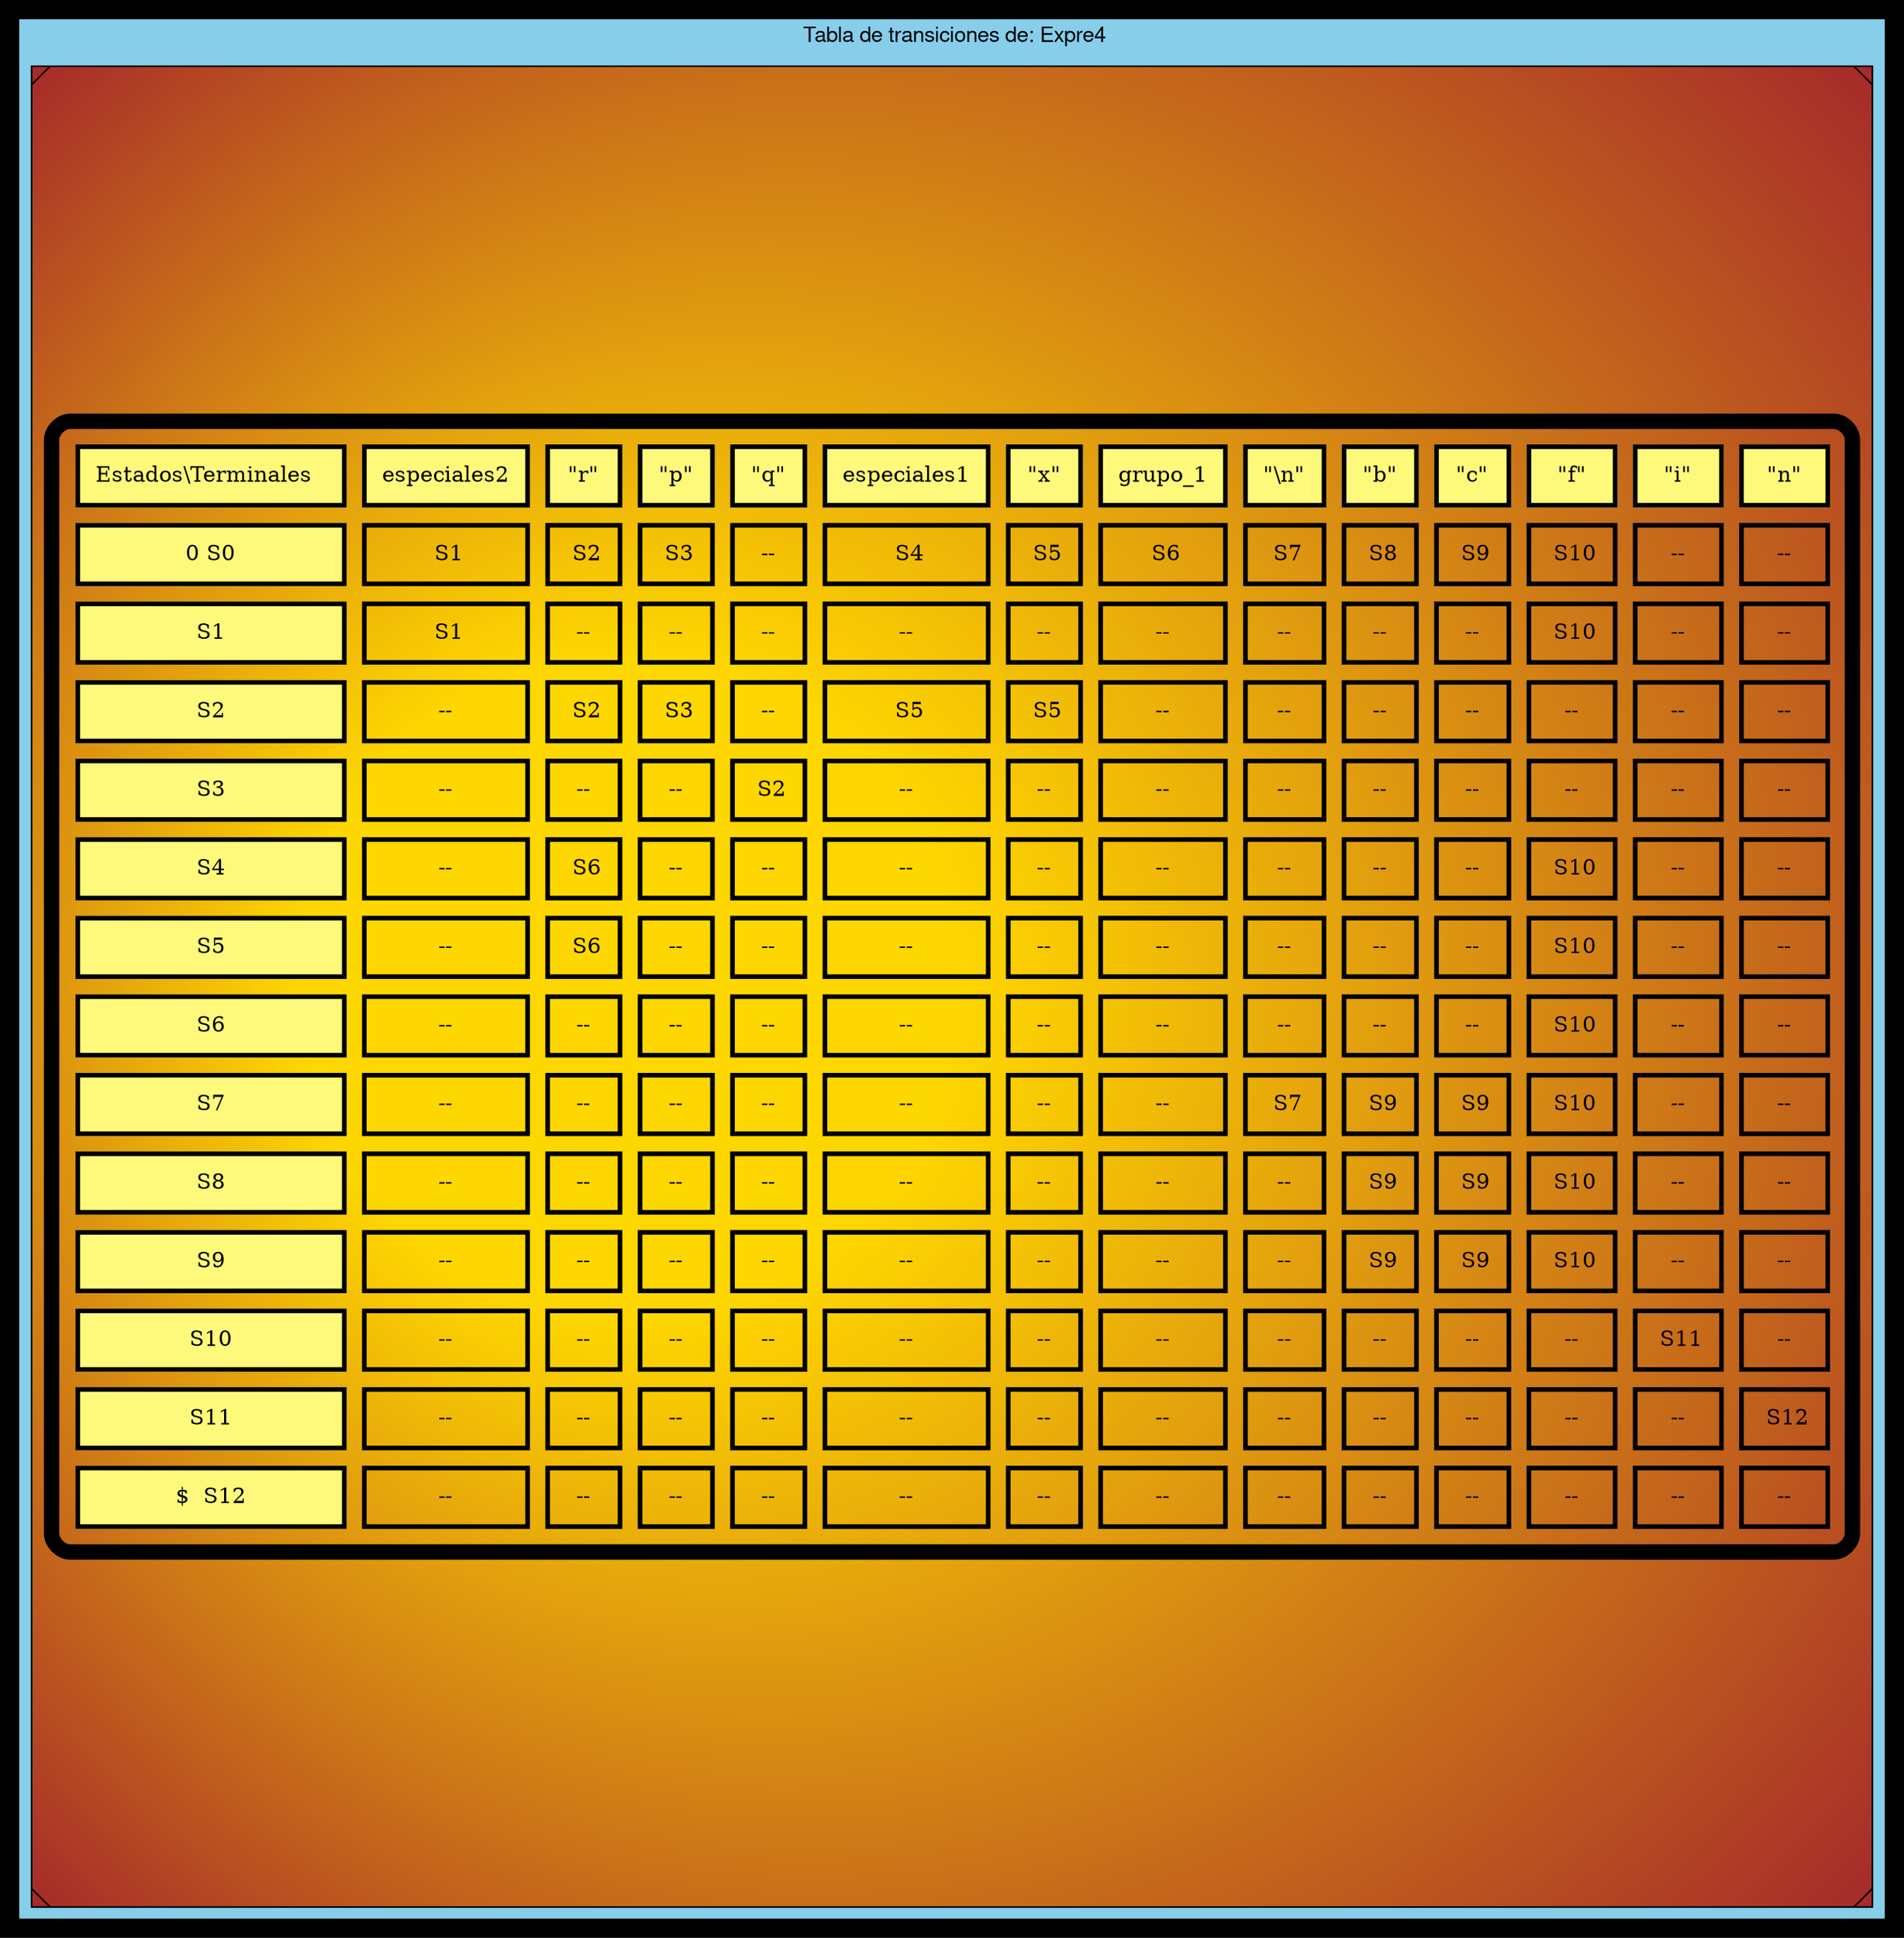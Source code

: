 digraph G { bgcolor="black"
   fontname="Helvetica,Arial,sans-serif"
  edge [fontname="Helvetica,Arial,sans-serif"]
  subgraph cluster1 {fillcolor="skyblue" style="filled"
  node [shape=Msquare fillcolor="gold:brown" style="radial" gradientangle=180]
  label = " Tabla de transiciones de: Expre4"
  a0 [label=<  
  <TABLE border="10" cellspacing="10" cellpadding="10" style="rounded" gradientangle="315">
  <TR>
      <TD border="3" bgcolor="#FFF97B">Estados\Terminales  </TD>
      <TD border="3" bgcolor="#FFF97B">especiales2</TD>
      <TD border="3" bgcolor="#FFF97B">"r"</TD>
      <TD border="3" bgcolor="#FFF97B">"p"</TD>
      <TD border="3" bgcolor="#FFF97B">"q"</TD>
      <TD border="3" bgcolor="#FFF97B">especiales1</TD>
      <TD border="3" bgcolor="#FFF97B">"x"</TD>
      <TD border="3" bgcolor="#FFF97B">grupo_1</TD>
      <TD border="3" bgcolor="#FFF97B">"\n"</TD>
      <TD border="3" bgcolor="#FFF97B">"b"</TD>
      <TD border="3" bgcolor="#FFF97B">"c"</TD>
      <TD border="3" bgcolor="#FFF97B">"f"</TD>
      <TD border="3" bgcolor="#FFF97B">"i"</TD>
      <TD border="3" bgcolor="#FFF97B">"n"</TD>
  </TR>
  <TR>
      <TD border="3" bgcolor="#FFF97B">0 S0</TD>
      <TD border="3" > S1</TD>
      <TD border="3" > S2</TD>
      <TD border="3" > S3</TD>
      <TD border="3" > -- </TD>
      <TD border="3" > S4</TD>
      <TD border="3" > S5</TD>
      <TD border="3" > S6</TD>
      <TD border="3" > S7</TD>
      <TD border="3" > S8</TD>
      <TD border="3" > S9</TD>
      <TD border="3" > S10</TD>
      <TD border="3" > -- </TD>
      <TD border="3" > -- </TD>
  </TR>
  <TR>
      <TD border="3" bgcolor="#FFF97B">S1</TD>
      <TD border="3" > S1</TD>
      <TD border="3" > -- </TD>
      <TD border="3" > -- </TD>
      <TD border="3" > -- </TD>
      <TD border="3" > -- </TD>
      <TD border="3" > -- </TD>
      <TD border="3" > -- </TD>
      <TD border="3" > -- </TD>
      <TD border="3" > -- </TD>
      <TD border="3" > -- </TD>
      <TD border="3" > S10</TD>
      <TD border="3" > -- </TD>
      <TD border="3" > -- </TD>
  </TR>
  <TR>
      <TD border="3" bgcolor="#FFF97B">S2</TD>
      <TD border="3" > -- </TD>
      <TD border="3" > S2</TD>
      <TD border="3" > S3</TD>
      <TD border="3" > -- </TD>
      <TD border="3" > S5</TD>
      <TD border="3" > S5</TD>
      <TD border="3" > -- </TD>
      <TD border="3" > -- </TD>
      <TD border="3" > -- </TD>
      <TD border="3" > -- </TD>
      <TD border="3" > -- </TD>
      <TD border="3" > -- </TD>
      <TD border="3" > -- </TD>
  </TR>
  <TR>
      <TD border="3" bgcolor="#FFF97B">S3</TD>
      <TD border="3" > -- </TD>
      <TD border="3" > -- </TD>
      <TD border="3" > -- </TD>
      <TD border="3" > S2</TD>
      <TD border="3" > -- </TD>
      <TD border="3" > -- </TD>
      <TD border="3" > -- </TD>
      <TD border="3" > -- </TD>
      <TD border="3" > -- </TD>
      <TD border="3" > -- </TD>
      <TD border="3" > -- </TD>
      <TD border="3" > -- </TD>
      <TD border="3" > -- </TD>
  </TR>
  <TR>
      <TD border="3" bgcolor="#FFF97B">S4</TD>
      <TD border="3" > -- </TD>
      <TD border="3" > S6</TD>
      <TD border="3" > -- </TD>
      <TD border="3" > -- </TD>
      <TD border="3" > -- </TD>
      <TD border="3" > -- </TD>
      <TD border="3" > -- </TD>
      <TD border="3" > -- </TD>
      <TD border="3" > -- </TD>
      <TD border="3" > -- </TD>
      <TD border="3" > S10</TD>
      <TD border="3" > -- </TD>
      <TD border="3" > -- </TD>
  </TR>
  <TR>
      <TD border="3" bgcolor="#FFF97B">S5</TD>
      <TD border="3" > -- </TD>
      <TD border="3" > S6</TD>
      <TD border="3" > -- </TD>
      <TD border="3" > -- </TD>
      <TD border="3" > -- </TD>
      <TD border="3" > -- </TD>
      <TD border="3" > -- </TD>
      <TD border="3" > -- </TD>
      <TD border="3" > -- </TD>
      <TD border="3" > -- </TD>
      <TD border="3" > S10</TD>
      <TD border="3" > -- </TD>
      <TD border="3" > -- </TD>
  </TR>
  <TR>
      <TD border="3" bgcolor="#FFF97B">S6</TD>
      <TD border="3" > -- </TD>
      <TD border="3" > -- </TD>
      <TD border="3" > -- </TD>
      <TD border="3" > -- </TD>
      <TD border="3" > -- </TD>
      <TD border="3" > -- </TD>
      <TD border="3" > -- </TD>
      <TD border="3" > -- </TD>
      <TD border="3" > -- </TD>
      <TD border="3" > -- </TD>
      <TD border="3" > S10</TD>
      <TD border="3" > -- </TD>
      <TD border="3" > -- </TD>
  </TR>
  <TR>
      <TD border="3" bgcolor="#FFF97B">S7</TD>
      <TD border="3" > -- </TD>
      <TD border="3" > -- </TD>
      <TD border="3" > -- </TD>
      <TD border="3" > -- </TD>
      <TD border="3" > -- </TD>
      <TD border="3" > -- </TD>
      <TD border="3" > -- </TD>
      <TD border="3" > S7</TD>
      <TD border="3" > S9</TD>
      <TD border="3" > S9</TD>
      <TD border="3" > S10</TD>
      <TD border="3" > -- </TD>
      <TD border="3" > -- </TD>
  </TR>
  <TR>
      <TD border="3" bgcolor="#FFF97B">S8</TD>
      <TD border="3" > -- </TD>
      <TD border="3" > -- </TD>
      <TD border="3" > -- </TD>
      <TD border="3" > -- </TD>
      <TD border="3" > -- </TD>
      <TD border="3" > -- </TD>
      <TD border="3" > -- </TD>
      <TD border="3" > -- </TD>
      <TD border="3" > S9</TD>
      <TD border="3" > S9</TD>
      <TD border="3" > S10</TD>
      <TD border="3" > -- </TD>
      <TD border="3" > -- </TD>
  </TR>
  <TR>
      <TD border="3" bgcolor="#FFF97B">S9</TD>
      <TD border="3" > -- </TD>
      <TD border="3" > -- </TD>
      <TD border="3" > -- </TD>
      <TD border="3" > -- </TD>
      <TD border="3" > -- </TD>
      <TD border="3" > -- </TD>
      <TD border="3" > -- </TD>
      <TD border="3" > -- </TD>
      <TD border="3" > S9</TD>
      <TD border="3" > S9</TD>
      <TD border="3" > S10</TD>
      <TD border="3" > -- </TD>
      <TD border="3" > -- </TD>
  </TR>
  <TR>
      <TD border="3" bgcolor="#FFF97B">S10</TD>
      <TD border="3" > -- </TD>
      <TD border="3" > -- </TD>
      <TD border="3" > -- </TD>
      <TD border="3" > -- </TD>
      <TD border="3" > -- </TD>
      <TD border="3" > -- </TD>
      <TD border="3" > -- </TD>
      <TD border="3" > -- </TD>
      <TD border="3" > -- </TD>
      <TD border="3" > -- </TD>
      <TD border="3" > -- </TD>
      <TD border="3" > S11</TD>
      <TD border="3" > -- </TD>
  </TR>
  <TR>
      <TD border="3" bgcolor="#FFF97B">S11</TD>
      <TD border="3" > -- </TD>
      <TD border="3" > -- </TD>
      <TD border="3" > -- </TD>
      <TD border="3" > -- </TD>
      <TD border="3" > -- </TD>
      <TD border="3" > -- </TD>
      <TD border="3" > -- </TD>
      <TD border="3" > -- </TD>
      <TD border="3" > -- </TD>
      <TD border="3" > -- </TD>
      <TD border="3" > -- </TD>
      <TD border="3" > -- </TD>
      <TD border="3" > S12</TD>
  </TR>
  <TR>
      <TD border="3" bgcolor="#FFF97B">$  S12</TD>
      <TD border="3" > -- </TD>
      <TD border="3" > -- </TD>
      <TD border="3" > -- </TD>
      <TD border="3" > -- </TD>
      <TD border="3" > -- </TD>
      <TD border="3" > -- </TD>
      <TD border="3" > -- </TD>
      <TD border="3" > -- </TD>
      <TD border="3" > -- </TD>
      <TD border="3" > -- </TD>
      <TD border="3" > -- </TD>
      <TD border="3" > -- </TD>
      <TD border="3" > -- </TD>
  </TR>

</TABLE>>];}}